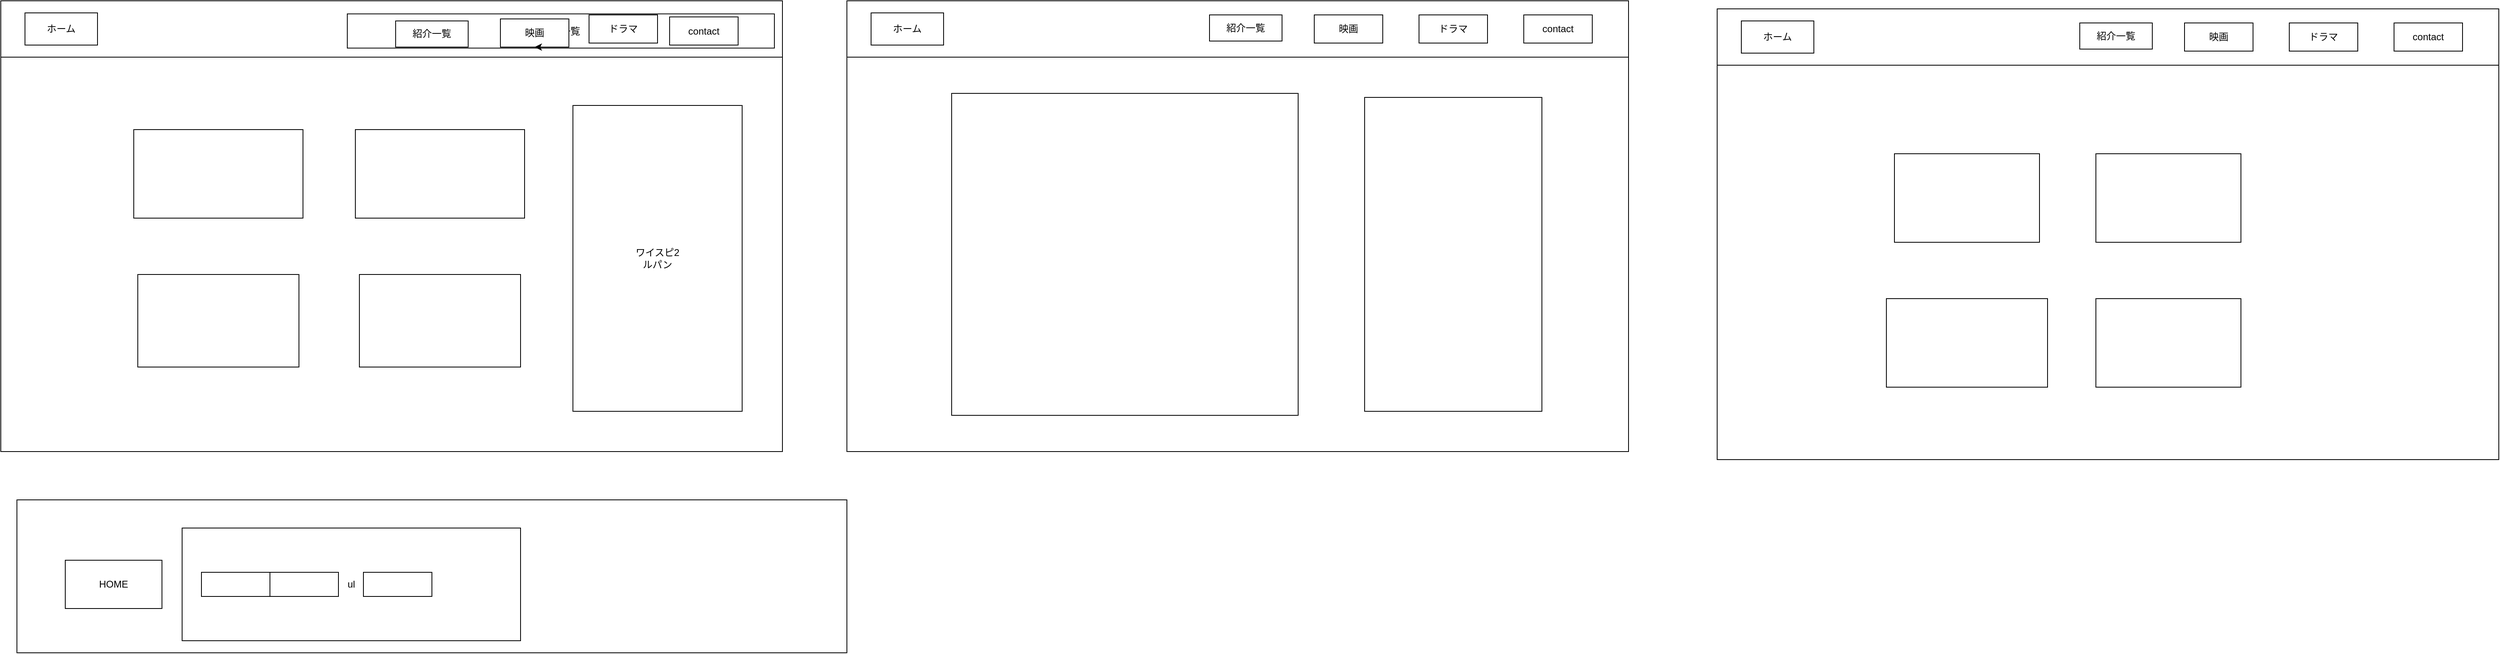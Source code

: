 <mxfile>
    <diagram id="W3fJ_kDRzmZsWTW-W-IF" name="ページ1">
        <mxGraphModel dx="1504" dy="841" grid="1" gridSize="10" guides="1" tooltips="1" connect="1" arrows="1" fold="1" page="1" pageScale="1" pageWidth="827" pageHeight="1169" math="0" shadow="0">
            <root>
                <mxCell id="0"/>
                <mxCell id="1" parent="0"/>
                <mxCell id="2" value="" style="rounded=0;whiteSpace=wrap;html=1;" parent="1" vertex="1">
                    <mxGeometry x="80" y="70" width="970" height="560" as="geometry"/>
                </mxCell>
                <mxCell id="3" value="" style="rounded=0;whiteSpace=wrap;html=1;" parent="1" vertex="1">
                    <mxGeometry x="80" y="70" width="970" height="70" as="geometry"/>
                </mxCell>
                <mxCell id="4" value="ホーム" style="rounded=0;whiteSpace=wrap;html=1;" parent="1" vertex="1">
                    <mxGeometry x="110" y="85" width="90" height="40" as="geometry"/>
                </mxCell>
                <mxCell id="5" value="紹介一覧" style="rounded=0;whiteSpace=wrap;html=1;" parent="1" vertex="1">
                    <mxGeometry x="510" y="86.25" width="530" height="42.5" as="geometry"/>
                </mxCell>
                <mxCell id="6" value="映画" style="rounded=0;whiteSpace=wrap;html=1;" parent="1" vertex="1">
                    <mxGeometry x="700" y="92.5" width="85" height="35" as="geometry"/>
                </mxCell>
                <mxCell id="7" value="ドラマ" style="rounded=0;whiteSpace=wrap;html=1;" parent="1" vertex="1">
                    <mxGeometry x="810" y="87.5" width="85" height="35" as="geometry"/>
                </mxCell>
                <mxCell id="8" value="contact" style="rounded=0;whiteSpace=wrap;html=1;" parent="1" vertex="1">
                    <mxGeometry x="910" y="90" width="85" height="35" as="geometry"/>
                </mxCell>
                <mxCell id="9" value="" style="rounded=0;whiteSpace=wrap;html=1;" parent="1" vertex="1">
                    <mxGeometry x="245" y="230" width="210" height="110" as="geometry"/>
                </mxCell>
                <mxCell id="10" value="" style="rounded=0;whiteSpace=wrap;html=1;" parent="1" vertex="1">
                    <mxGeometry x="250" y="410" width="200" height="115" as="geometry"/>
                </mxCell>
                <mxCell id="11" value="" style="rounded=0;whiteSpace=wrap;html=1;" parent="1" vertex="1">
                    <mxGeometry x="1130" y="70" width="970" height="560" as="geometry"/>
                </mxCell>
                <mxCell id="12" value="" style="rounded=0;whiteSpace=wrap;html=1;" parent="1" vertex="1">
                    <mxGeometry x="1130" y="70" width="970" height="70" as="geometry"/>
                </mxCell>
                <mxCell id="13" value="ホーム" style="rounded=0;whiteSpace=wrap;html=1;" parent="1" vertex="1">
                    <mxGeometry x="1160" y="85" width="90" height="40" as="geometry"/>
                </mxCell>
                <mxCell id="14" value="紹介一覧" style="rounded=0;whiteSpace=wrap;html=1;" parent="1" vertex="1">
                    <mxGeometry x="1580" y="87.5" width="90" height="32.5" as="geometry"/>
                </mxCell>
                <mxCell id="15" value="映画" style="rounded=0;whiteSpace=wrap;html=1;" parent="1" vertex="1">
                    <mxGeometry x="1710" y="87.5" width="85" height="35" as="geometry"/>
                </mxCell>
                <mxCell id="16" value="ドラマ" style="rounded=0;whiteSpace=wrap;html=1;" parent="1" vertex="1">
                    <mxGeometry x="1840" y="87.5" width="85" height="35" as="geometry"/>
                </mxCell>
                <mxCell id="17" value="contact" style="rounded=0;whiteSpace=wrap;html=1;" parent="1" vertex="1">
                    <mxGeometry x="1970" y="87.5" width="85" height="35" as="geometry"/>
                </mxCell>
                <mxCell id="18" value="" style="rounded=0;whiteSpace=wrap;html=1;" parent="1" vertex="1">
                    <mxGeometry x="1360" y="430" width="180" height="110" as="geometry"/>
                </mxCell>
                <mxCell id="19" value="" style="rounded=0;whiteSpace=wrap;html=1;" parent="1" vertex="1">
                    <mxGeometry x="1260" y="185" width="430" height="400" as="geometry"/>
                </mxCell>
                <mxCell id="20" value="" style="rounded=0;whiteSpace=wrap;html=1;" parent="1" vertex="1">
                    <mxGeometry x="1772.5" y="190" width="220" height="390" as="geometry"/>
                </mxCell>
                <mxCell id="22" value="" style="rounded=0;whiteSpace=wrap;html=1;" parent="1" vertex="1">
                    <mxGeometry x="2210" y="80" width="970" height="560" as="geometry"/>
                </mxCell>
                <mxCell id="23" value="" style="rounded=0;whiteSpace=wrap;html=1;" parent="1" vertex="1">
                    <mxGeometry x="2210" y="80" width="970" height="70" as="geometry"/>
                </mxCell>
                <mxCell id="24" value="ホーム" style="rounded=0;whiteSpace=wrap;html=1;" parent="1" vertex="1">
                    <mxGeometry x="2240" y="95" width="90" height="40" as="geometry"/>
                </mxCell>
                <mxCell id="25" value="紹介一覧" style="rounded=0;whiteSpace=wrap;html=1;" parent="1" vertex="1">
                    <mxGeometry x="2660" y="97.5" width="90" height="32.5" as="geometry"/>
                </mxCell>
                <mxCell id="26" value="映画" style="rounded=0;whiteSpace=wrap;html=1;" parent="1" vertex="1">
                    <mxGeometry x="2790" y="97.5" width="85" height="35" as="geometry"/>
                </mxCell>
                <mxCell id="27" value="ドラマ" style="rounded=0;whiteSpace=wrap;html=1;" parent="1" vertex="1">
                    <mxGeometry x="2920" y="97.5" width="85" height="35" as="geometry"/>
                </mxCell>
                <mxCell id="28" value="contact" style="rounded=0;whiteSpace=wrap;html=1;" parent="1" vertex="1">
                    <mxGeometry x="3050" y="97.5" width="85" height="35" as="geometry"/>
                </mxCell>
                <mxCell id="29" value="" style="rounded=0;whiteSpace=wrap;html=1;" parent="1" vertex="1">
                    <mxGeometry x="2420" y="440" width="200" height="110" as="geometry"/>
                </mxCell>
                <mxCell id="30" value="" style="rounded=0;whiteSpace=wrap;html=1;" parent="1" vertex="1">
                    <mxGeometry x="2430" y="260" width="180" height="110" as="geometry"/>
                </mxCell>
                <mxCell id="31" value="" style="rounded=0;whiteSpace=wrap;html=1;" parent="1" vertex="1">
                    <mxGeometry x="2680" y="260" width="180" height="110" as="geometry"/>
                </mxCell>
                <mxCell id="32" value="" style="rounded=0;whiteSpace=wrap;html=1;" parent="1" vertex="1">
                    <mxGeometry x="2680" y="440" width="180" height="110" as="geometry"/>
                </mxCell>
                <mxCell id="34" value="" style="rounded=0;whiteSpace=wrap;html=1;" parent="1" vertex="1">
                    <mxGeometry x="520" y="230" width="210" height="110" as="geometry"/>
                </mxCell>
                <mxCell id="35" value="" style="rounded=0;whiteSpace=wrap;html=1;" parent="1" vertex="1">
                    <mxGeometry x="525" y="410" width="200" height="115" as="geometry"/>
                </mxCell>
                <mxCell id="36" value="ワイスピ2&lt;br&gt;ルパン&lt;br&gt;" style="rounded=0;whiteSpace=wrap;html=1;" parent="1" vertex="1">
                    <mxGeometry x="790" y="200" width="210" height="380" as="geometry"/>
                </mxCell>
                <mxCell id="37" value="header" style="rounded=0;whiteSpace=wrap;html=1;" vertex="1" parent="1">
                    <mxGeometry x="100" y="690" width="1030" height="190" as="geometry"/>
                </mxCell>
                <mxCell id="38" value="HOME" style="rounded=0;whiteSpace=wrap;html=1;" vertex="1" parent="1">
                    <mxGeometry x="160" y="765" width="120" height="60" as="geometry"/>
                </mxCell>
                <mxCell id="39" value="ul" style="rounded=0;whiteSpace=wrap;html=1;" vertex="1" parent="1">
                    <mxGeometry x="305" y="725" width="420" height="140" as="geometry"/>
                </mxCell>
                <mxCell id="40" value="" style="rounded=0;whiteSpace=wrap;html=1;" vertex="1" parent="1">
                    <mxGeometry x="414" y="780" width="85" height="30" as="geometry"/>
                </mxCell>
                <mxCell id="41" value="" style="rounded=0;whiteSpace=wrap;html=1;" vertex="1" parent="1">
                    <mxGeometry x="329" y="780" width="85" height="30" as="geometry"/>
                </mxCell>
                <mxCell id="42" value="" style="rounded=0;whiteSpace=wrap;html=1;" vertex="1" parent="1">
                    <mxGeometry x="530" y="780" width="85" height="30" as="geometry"/>
                </mxCell>
                <mxCell id="44" value="紹介一覧" style="rounded=0;whiteSpace=wrap;html=1;" vertex="1" parent="1">
                    <mxGeometry x="570" y="95" width="90" height="32.5" as="geometry"/>
                </mxCell>
                <mxCell id="45" style="edgeStyle=none;html=1;exitX=0.75;exitY=1;exitDx=0;exitDy=0;entryX=0.5;entryY=1;entryDx=0;entryDy=0;" edge="1" parent="1" source="6" target="6">
                    <mxGeometry relative="1" as="geometry"/>
                </mxCell>
            </root>
        </mxGraphModel>
    </diagram>
</mxfile>
